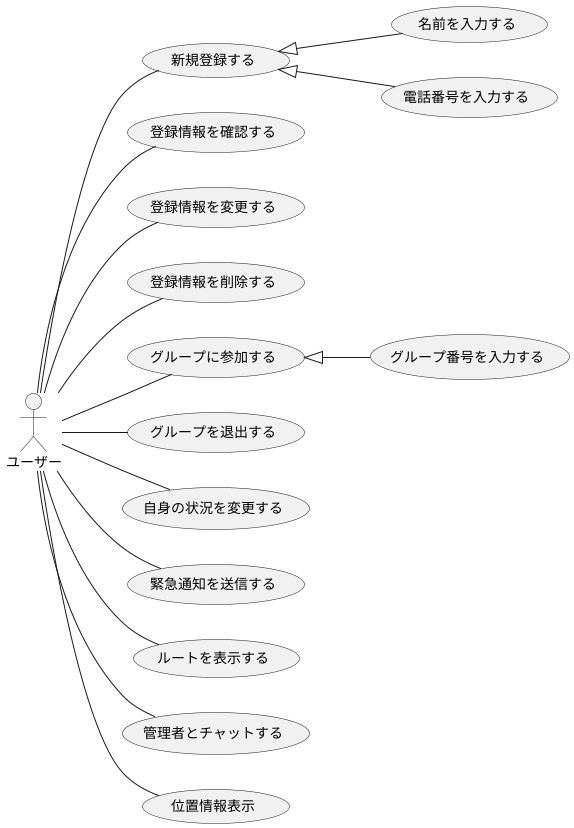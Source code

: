 @startuml ユースケース

left to right direction
actor ユーザー

ユーザー -- (新規登録する)
ユーザー -- (登録情報を確認する)
ユーザー -- (登録情報を変更する)
ユーザー -- (登録情報を削除する)
ユーザー -- (グループに参加する)
ユーザー -- (グループを退出する)
ユーザー -- (自身の状況を変更する)
ユーザー -- (緊急通知を送信する)
ユーザー -- (ルートを表示する)
ユーザー -- (管理者とチャットする)
ユーザー -- (位置情報表示)


(新規登録する) <|-- (名前を入力する)
(新規登録する) <|-- (電話番号を入力する)

(グループに参加する) <|-- (グループ番号を入力する)

@enduml